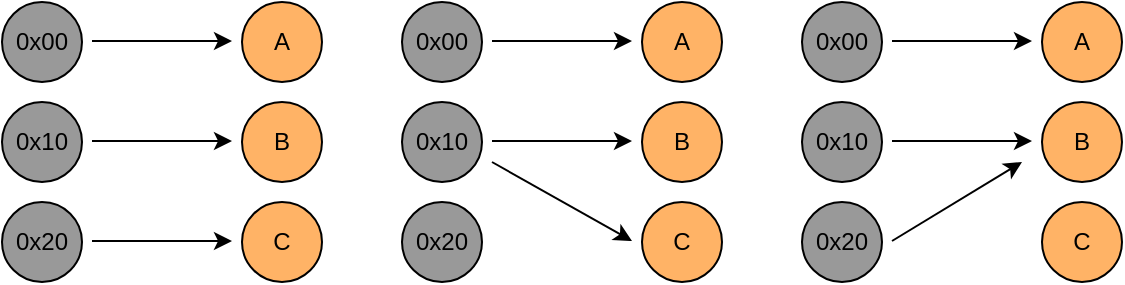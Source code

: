 <mxfile version="24.7.17">
  <diagram name="第 1 页" id="oYT0yZaJlCVJRpFDiAdw">
    <mxGraphModel dx="1242" dy="819" grid="1" gridSize="10" guides="1" tooltips="1" connect="1" arrows="1" fold="1" page="1" pageScale="1" pageWidth="827" pageHeight="1169" math="0" shadow="0">
      <root>
        <mxCell id="0" />
        <mxCell id="1" parent="0" />
        <mxCell id="rbJrmtFa9XDbVk5Eozg3-1" value="0x00" style="ellipse;whiteSpace=wrap;html=1;aspect=fixed;fillColor=#999999;" vertex="1" parent="1">
          <mxGeometry x="160" y="160" width="40" height="40" as="geometry" />
        </mxCell>
        <mxCell id="rbJrmtFa9XDbVk5Eozg3-2" value="0x10" style="ellipse;whiteSpace=wrap;html=1;aspect=fixed;fillColor=#999999;" vertex="1" parent="1">
          <mxGeometry x="160" y="210" width="40" height="40" as="geometry" />
        </mxCell>
        <mxCell id="rbJrmtFa9XDbVk5Eozg3-3" value="0x20" style="ellipse;whiteSpace=wrap;html=1;aspect=fixed;fillColor=#999999;" vertex="1" parent="1">
          <mxGeometry x="160" y="260" width="40" height="40" as="geometry" />
        </mxCell>
        <mxCell id="rbJrmtFa9XDbVk5Eozg3-6" value="A" style="ellipse;whiteSpace=wrap;html=1;aspect=fixed;fillColor=#FFB366;" vertex="1" parent="1">
          <mxGeometry x="280" y="160" width="40" height="40" as="geometry" />
        </mxCell>
        <mxCell id="rbJrmtFa9XDbVk5Eozg3-7" value="B" style="ellipse;whiteSpace=wrap;html=1;aspect=fixed;fillColor=#FFB366;" vertex="1" parent="1">
          <mxGeometry x="280" y="210" width="40" height="40" as="geometry" />
        </mxCell>
        <mxCell id="rbJrmtFa9XDbVk5Eozg3-8" value="C" style="ellipse;whiteSpace=wrap;html=1;aspect=fixed;fillColor=#FFB366;" vertex="1" parent="1">
          <mxGeometry x="280" y="260" width="40" height="40" as="geometry" />
        </mxCell>
        <mxCell id="rbJrmtFa9XDbVk5Eozg3-11" value="" style="endArrow=classic;html=1;rounded=0;exitX=1;exitY=0.5;exitDx=0;exitDy=0;" edge="1" parent="1">
          <mxGeometry width="50" height="50" relative="1" as="geometry">
            <mxPoint x="205" y="179.5" as="sourcePoint" />
            <mxPoint x="275" y="179.5" as="targetPoint" />
          </mxGeometry>
        </mxCell>
        <mxCell id="rbJrmtFa9XDbVk5Eozg3-16" value="" style="endArrow=classic;html=1;rounded=0;exitX=1;exitY=0.5;exitDx=0;exitDy=0;" edge="1" parent="1">
          <mxGeometry width="50" height="50" relative="1" as="geometry">
            <mxPoint x="205" y="229.5" as="sourcePoint" />
            <mxPoint x="275" y="229.5" as="targetPoint" />
          </mxGeometry>
        </mxCell>
        <mxCell id="rbJrmtFa9XDbVk5Eozg3-18" value="" style="endArrow=classic;html=1;rounded=0;exitX=1;exitY=0.5;exitDx=0;exitDy=0;" edge="1" parent="1">
          <mxGeometry width="50" height="50" relative="1" as="geometry">
            <mxPoint x="205" y="279.5" as="sourcePoint" />
            <mxPoint x="275" y="279.5" as="targetPoint" />
          </mxGeometry>
        </mxCell>
        <mxCell id="rbJrmtFa9XDbVk5Eozg3-21" value="0x00" style="ellipse;whiteSpace=wrap;html=1;aspect=fixed;fillColor=#999999;" vertex="1" parent="1">
          <mxGeometry x="360" y="160" width="40" height="40" as="geometry" />
        </mxCell>
        <mxCell id="rbJrmtFa9XDbVk5Eozg3-22" value="0x10" style="ellipse;whiteSpace=wrap;html=1;aspect=fixed;fillColor=#999999;" vertex="1" parent="1">
          <mxGeometry x="360" y="210" width="40" height="40" as="geometry" />
        </mxCell>
        <mxCell id="rbJrmtFa9XDbVk5Eozg3-23" value="0x20" style="ellipse;whiteSpace=wrap;html=1;aspect=fixed;fillColor=#999999;" vertex="1" parent="1">
          <mxGeometry x="360" y="260" width="40" height="40" as="geometry" />
        </mxCell>
        <mxCell id="rbJrmtFa9XDbVk5Eozg3-26" value="A" style="ellipse;whiteSpace=wrap;html=1;aspect=fixed;fillColor=#FFB366;" vertex="1" parent="1">
          <mxGeometry x="480" y="160" width="40" height="40" as="geometry" />
        </mxCell>
        <mxCell id="rbJrmtFa9XDbVk5Eozg3-27" value="B" style="ellipse;whiteSpace=wrap;html=1;aspect=fixed;fillColor=#FFB366;" vertex="1" parent="1">
          <mxGeometry x="480" y="210" width="40" height="40" as="geometry" />
        </mxCell>
        <mxCell id="rbJrmtFa9XDbVk5Eozg3-28" value="C" style="ellipse;whiteSpace=wrap;html=1;aspect=fixed;fillColor=#FFB366;" vertex="1" parent="1">
          <mxGeometry x="480" y="260" width="40" height="40" as="geometry" />
        </mxCell>
        <mxCell id="rbJrmtFa9XDbVk5Eozg3-31" value="" style="endArrow=classic;html=1;rounded=0;exitX=1;exitY=0.5;exitDx=0;exitDy=0;" edge="1" parent="1">
          <mxGeometry width="50" height="50" relative="1" as="geometry">
            <mxPoint x="405" y="179.5" as="sourcePoint" />
            <mxPoint x="475" y="179.5" as="targetPoint" />
          </mxGeometry>
        </mxCell>
        <mxCell id="rbJrmtFa9XDbVk5Eozg3-32" value="" style="endArrow=classic;html=1;rounded=0;exitX=1;exitY=0.5;exitDx=0;exitDy=0;" edge="1" parent="1">
          <mxGeometry width="50" height="50" relative="1" as="geometry">
            <mxPoint x="405" y="229.5" as="sourcePoint" />
            <mxPoint x="475" y="229.5" as="targetPoint" />
          </mxGeometry>
        </mxCell>
        <mxCell id="rbJrmtFa9XDbVk5Eozg3-33" value="" style="endArrow=classic;html=1;rounded=0;" edge="1" parent="1">
          <mxGeometry width="50" height="50" relative="1" as="geometry">
            <mxPoint x="405" y="240" as="sourcePoint" />
            <mxPoint x="475" y="279.5" as="targetPoint" />
          </mxGeometry>
        </mxCell>
        <mxCell id="rbJrmtFa9XDbVk5Eozg3-36" value="0x00" style="ellipse;whiteSpace=wrap;html=1;aspect=fixed;fillColor=#999999;" vertex="1" parent="1">
          <mxGeometry x="560" y="160" width="40" height="40" as="geometry" />
        </mxCell>
        <mxCell id="rbJrmtFa9XDbVk5Eozg3-37" value="0x10" style="ellipse;whiteSpace=wrap;html=1;aspect=fixed;fillColor=#999999;" vertex="1" parent="1">
          <mxGeometry x="560" y="210" width="40" height="40" as="geometry" />
        </mxCell>
        <mxCell id="rbJrmtFa9XDbVk5Eozg3-38" value="0x20" style="ellipse;whiteSpace=wrap;html=1;aspect=fixed;fillColor=#999999;" vertex="1" parent="1">
          <mxGeometry x="560" y="260" width="40" height="40" as="geometry" />
        </mxCell>
        <mxCell id="rbJrmtFa9XDbVk5Eozg3-41" value="A" style="ellipse;whiteSpace=wrap;html=1;aspect=fixed;fillColor=#FFB366;" vertex="1" parent="1">
          <mxGeometry x="680" y="160" width="40" height="40" as="geometry" />
        </mxCell>
        <mxCell id="rbJrmtFa9XDbVk5Eozg3-42" value="B" style="ellipse;whiteSpace=wrap;html=1;aspect=fixed;fillColor=#FFB366;" vertex="1" parent="1">
          <mxGeometry x="680" y="210" width="40" height="40" as="geometry" />
        </mxCell>
        <mxCell id="rbJrmtFa9XDbVk5Eozg3-43" value="C" style="ellipse;whiteSpace=wrap;html=1;aspect=fixed;fillColor=#FFB366;" vertex="1" parent="1">
          <mxGeometry x="680" y="260" width="40" height="40" as="geometry" />
        </mxCell>
        <mxCell id="rbJrmtFa9XDbVk5Eozg3-46" value="" style="endArrow=classic;html=1;rounded=0;exitX=1;exitY=0.5;exitDx=0;exitDy=0;" edge="1" parent="1">
          <mxGeometry width="50" height="50" relative="1" as="geometry">
            <mxPoint x="605" y="179.5" as="sourcePoint" />
            <mxPoint x="675" y="179.5" as="targetPoint" />
          </mxGeometry>
        </mxCell>
        <mxCell id="rbJrmtFa9XDbVk5Eozg3-47" value="" style="endArrow=classic;html=1;rounded=0;exitX=1;exitY=0.5;exitDx=0;exitDy=0;" edge="1" parent="1">
          <mxGeometry width="50" height="50" relative="1" as="geometry">
            <mxPoint x="605" y="229.5" as="sourcePoint" />
            <mxPoint x="675" y="229.5" as="targetPoint" />
          </mxGeometry>
        </mxCell>
        <mxCell id="rbJrmtFa9XDbVk5Eozg3-48" value="" style="endArrow=classic;html=1;rounded=0;exitX=1;exitY=0.5;exitDx=0;exitDy=0;" edge="1" parent="1">
          <mxGeometry width="50" height="50" relative="1" as="geometry">
            <mxPoint x="605" y="279.5" as="sourcePoint" />
            <mxPoint x="670" y="240" as="targetPoint" />
          </mxGeometry>
        </mxCell>
      </root>
    </mxGraphModel>
  </diagram>
</mxfile>

